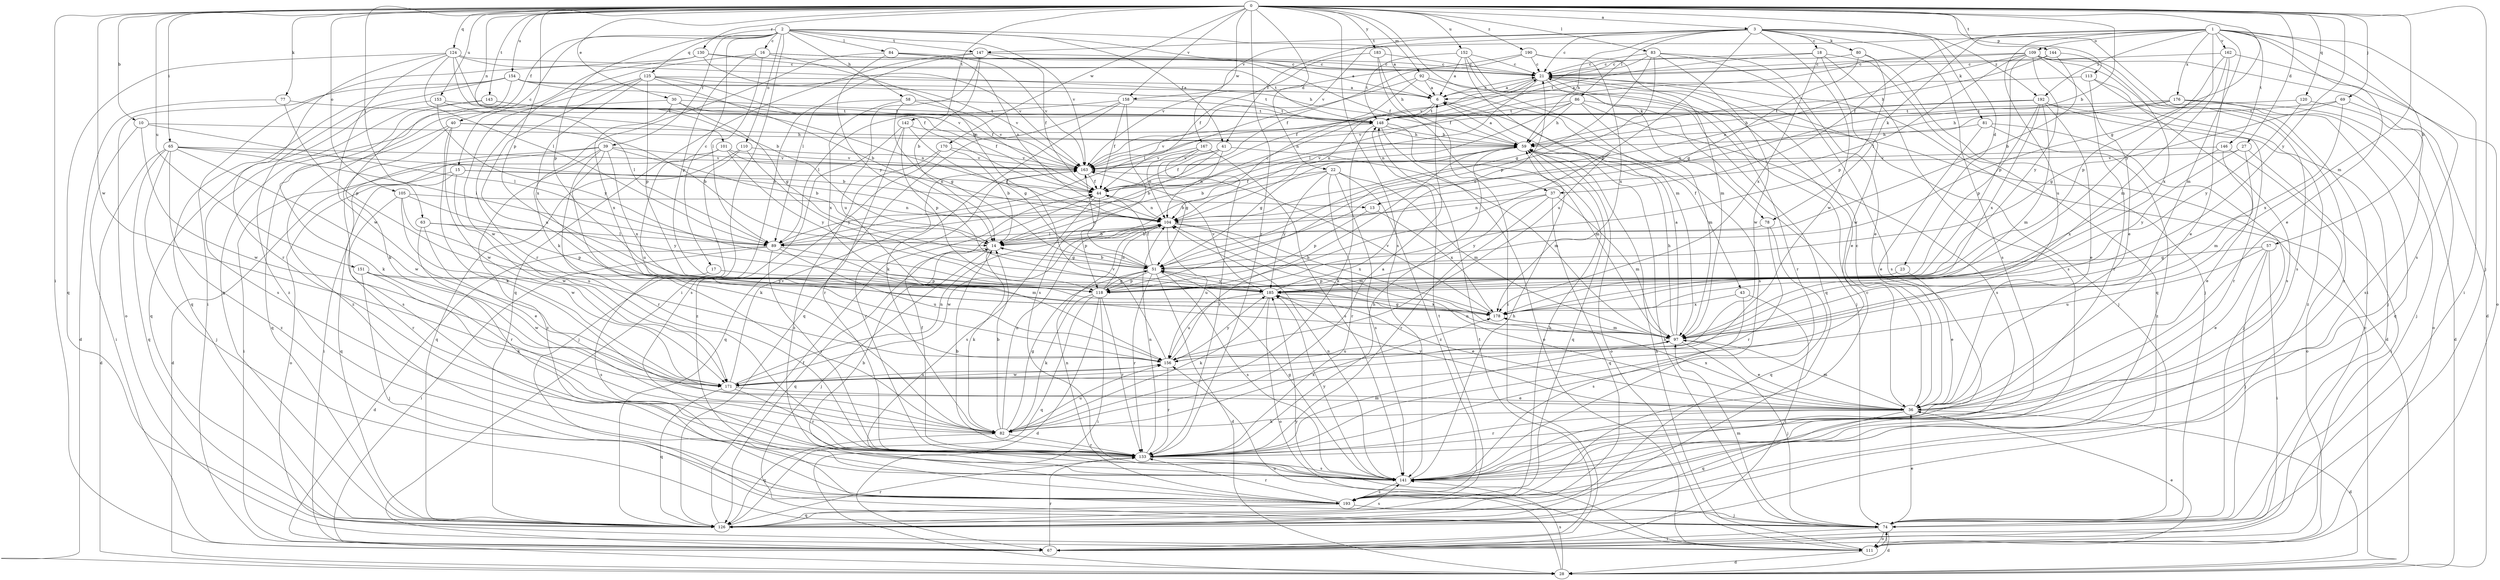 strict digraph  {
0;
1;
2;
3;
6;
10;
13;
14;
15;
16;
17;
18;
21;
22;
23;
27;
28;
30;
36;
37;
39;
40;
41;
43;
44;
51;
57;
58;
59;
63;
65;
67;
69;
74;
77;
78;
80;
81;
82;
83;
84;
86;
89;
92;
97;
101;
104;
105;
109;
110;
111;
113;
118;
120;
124;
125;
126;
130;
133;
141;
142;
143;
144;
146;
147;
148;
151;
152;
153;
154;
156;
158;
162;
163;
167;
170;
171;
176;
178;
183;
185;
190;
192;
193;
0 -> 3  [label=a];
0 -> 10  [label=b];
0 -> 13  [label=b];
0 -> 22  [label=d];
0 -> 23  [label=d];
0 -> 27  [label=d];
0 -> 30  [label=e];
0 -> 51  [label=g];
0 -> 63  [label=i];
0 -> 65  [label=i];
0 -> 67  [label=i];
0 -> 69  [label=j];
0 -> 74  [label=j];
0 -> 77  [label=k];
0 -> 78  [label=k];
0 -> 83  [label=l];
0 -> 92  [label=m];
0 -> 97  [label=m];
0 -> 101  [label=n];
0 -> 105  [label=o];
0 -> 113  [label=p];
0 -> 118  [label=p];
0 -> 120  [label=q];
0 -> 124  [label=q];
0 -> 130  [label=r];
0 -> 133  [label=r];
0 -> 141  [label=s];
0 -> 142  [label=t];
0 -> 143  [label=t];
0 -> 144  [label=t];
0 -> 151  [label=u];
0 -> 152  [label=u];
0 -> 153  [label=u];
0 -> 154  [label=u];
0 -> 158  [label=v];
0 -> 167  [label=w];
0 -> 170  [label=w];
0 -> 171  [label=w];
0 -> 183  [label=y];
0 -> 185  [label=y];
0 -> 190  [label=z];
1 -> 36  [label=e];
1 -> 37  [label=f];
1 -> 57  [label=h];
1 -> 67  [label=i];
1 -> 78  [label=k];
1 -> 97  [label=m];
1 -> 109  [label=o];
1 -> 141  [label=s];
1 -> 146  [label=t];
1 -> 156  [label=u];
1 -> 158  [label=v];
1 -> 162  [label=v];
1 -> 176  [label=x];
1 -> 185  [label=y];
1 -> 192  [label=z];
2 -> 6  [label=a];
2 -> 15  [label=c];
2 -> 16  [label=c];
2 -> 17  [label=c];
2 -> 37  [label=f];
2 -> 39  [label=f];
2 -> 40  [label=f];
2 -> 41  [label=f];
2 -> 58  [label=h];
2 -> 67  [label=i];
2 -> 84  [label=l];
2 -> 110  [label=o];
2 -> 118  [label=p];
2 -> 125  [label=q];
2 -> 147  [label=t];
2 -> 163  [label=v];
3 -> 18  [label=c];
3 -> 21  [label=c];
3 -> 41  [label=f];
3 -> 59  [label=h];
3 -> 67  [label=i];
3 -> 80  [label=k];
3 -> 81  [label=k];
3 -> 86  [label=l];
3 -> 118  [label=p];
3 -> 141  [label=s];
3 -> 147  [label=t];
3 -> 163  [label=v];
3 -> 171  [label=w];
3 -> 192  [label=z];
6 -> 21  [label=c];
6 -> 43  [label=f];
6 -> 104  [label=n];
6 -> 148  [label=t];
10 -> 59  [label=h];
10 -> 67  [label=i];
10 -> 89  [label=l];
10 -> 171  [label=w];
13 -> 118  [label=p];
13 -> 178  [label=x];
14 -> 51  [label=g];
14 -> 74  [label=j];
14 -> 82  [label=k];
14 -> 126  [label=q];
15 -> 13  [label=b];
15 -> 44  [label=f];
15 -> 111  [label=o];
15 -> 126  [label=q];
15 -> 171  [label=w];
16 -> 6  [label=a];
16 -> 21  [label=c];
16 -> 89  [label=l];
16 -> 104  [label=n];
16 -> 118  [label=p];
16 -> 133  [label=r];
17 -> 118  [label=p];
17 -> 141  [label=s];
18 -> 21  [label=c];
18 -> 126  [label=q];
18 -> 141  [label=s];
18 -> 148  [label=t];
18 -> 171  [label=w];
18 -> 178  [label=x];
21 -> 6  [label=a];
21 -> 36  [label=e];
21 -> 44  [label=f];
21 -> 74  [label=j];
21 -> 89  [label=l];
21 -> 133  [label=r];
22 -> 14  [label=b];
22 -> 44  [label=f];
22 -> 97  [label=m];
22 -> 133  [label=r];
22 -> 141  [label=s];
22 -> 185  [label=y];
22 -> 193  [label=z];
23 -> 36  [label=e];
23 -> 118  [label=p];
27 -> 67  [label=i];
27 -> 97  [label=m];
27 -> 163  [label=v];
27 -> 185  [label=y];
28 -> 21  [label=c];
28 -> 141  [label=s];
28 -> 156  [label=u];
30 -> 51  [label=g];
30 -> 104  [label=n];
30 -> 148  [label=t];
30 -> 178  [label=x];
30 -> 193  [label=z];
36 -> 21  [label=c];
36 -> 28  [label=d];
36 -> 82  [label=k];
36 -> 97  [label=m];
36 -> 104  [label=n];
36 -> 126  [label=q];
36 -> 133  [label=r];
36 -> 178  [label=x];
36 -> 185  [label=y];
37 -> 97  [label=m];
37 -> 104  [label=n];
37 -> 126  [label=q];
37 -> 133  [label=r];
37 -> 185  [label=y];
39 -> 14  [label=b];
39 -> 28  [label=d];
39 -> 67  [label=i];
39 -> 82  [label=k];
39 -> 133  [label=r];
39 -> 163  [label=v];
39 -> 178  [label=x];
39 -> 193  [label=z];
40 -> 14  [label=b];
40 -> 59  [label=h];
40 -> 82  [label=k];
40 -> 126  [label=q];
40 -> 141  [label=s];
40 -> 171  [label=w];
41 -> 14  [label=b];
41 -> 44  [label=f];
41 -> 97  [label=m];
41 -> 104  [label=n];
41 -> 163  [label=v];
43 -> 67  [label=i];
43 -> 141  [label=s];
43 -> 178  [label=x];
44 -> 104  [label=n];
44 -> 118  [label=p];
44 -> 141  [label=s];
51 -> 14  [label=b];
51 -> 28  [label=d];
51 -> 44  [label=f];
51 -> 118  [label=p];
51 -> 133  [label=r];
51 -> 141  [label=s];
51 -> 163  [label=v];
51 -> 185  [label=y];
57 -> 36  [label=e];
57 -> 51  [label=g];
57 -> 67  [label=i];
57 -> 74  [label=j];
57 -> 156  [label=u];
58 -> 51  [label=g];
58 -> 141  [label=s];
58 -> 148  [label=t];
58 -> 163  [label=v];
58 -> 178  [label=x];
59 -> 6  [label=a];
59 -> 14  [label=b];
59 -> 51  [label=g];
59 -> 111  [label=o];
59 -> 126  [label=q];
59 -> 163  [label=v];
63 -> 36  [label=e];
63 -> 89  [label=l];
63 -> 118  [label=p];
63 -> 133  [label=r];
65 -> 28  [label=d];
65 -> 74  [label=j];
65 -> 89  [label=l];
65 -> 104  [label=n];
65 -> 126  [label=q];
65 -> 163  [label=v];
65 -> 171  [label=w];
65 -> 193  [label=z];
67 -> 133  [label=r];
67 -> 148  [label=t];
69 -> 51  [label=g];
69 -> 111  [label=o];
69 -> 148  [label=t];
69 -> 178  [label=x];
74 -> 28  [label=d];
74 -> 36  [label=e];
74 -> 59  [label=h];
74 -> 67  [label=i];
74 -> 97  [label=m];
74 -> 111  [label=o];
77 -> 28  [label=d];
77 -> 118  [label=p];
77 -> 148  [label=t];
78 -> 14  [label=b];
78 -> 126  [label=q];
78 -> 133  [label=r];
80 -> 21  [label=c];
80 -> 51  [label=g];
80 -> 74  [label=j];
80 -> 118  [label=p];
81 -> 36  [label=e];
81 -> 59  [label=h];
81 -> 74  [label=j];
81 -> 193  [label=z];
82 -> 6  [label=a];
82 -> 14  [label=b];
82 -> 51  [label=g];
82 -> 104  [label=n];
82 -> 126  [label=q];
82 -> 133  [label=r];
82 -> 156  [label=u];
82 -> 178  [label=x];
83 -> 21  [label=c];
83 -> 36  [label=e];
83 -> 51  [label=g];
83 -> 118  [label=p];
83 -> 141  [label=s];
83 -> 163  [label=v];
83 -> 171  [label=w];
84 -> 21  [label=c];
84 -> 82  [label=k];
84 -> 104  [label=n];
84 -> 163  [label=v];
84 -> 185  [label=y];
86 -> 28  [label=d];
86 -> 59  [label=h];
86 -> 97  [label=m];
86 -> 104  [label=n];
86 -> 141  [label=s];
86 -> 148  [label=t];
86 -> 163  [label=v];
89 -> 21  [label=c];
89 -> 28  [label=d];
89 -> 67  [label=i];
89 -> 97  [label=m];
89 -> 133  [label=r];
89 -> 156  [label=u];
92 -> 6  [label=a];
92 -> 74  [label=j];
92 -> 89  [label=l];
92 -> 104  [label=n];
92 -> 141  [label=s];
97 -> 6  [label=a];
97 -> 36  [label=e];
97 -> 51  [label=g];
97 -> 59  [label=h];
97 -> 74  [label=j];
97 -> 156  [label=u];
101 -> 67  [label=i];
101 -> 104  [label=n];
101 -> 156  [label=u];
101 -> 163  [label=v];
101 -> 185  [label=y];
104 -> 14  [label=b];
104 -> 89  [label=l];
104 -> 97  [label=m];
104 -> 156  [label=u];
104 -> 171  [label=w];
104 -> 178  [label=x];
105 -> 104  [label=n];
105 -> 133  [label=r];
105 -> 156  [label=u];
105 -> 171  [label=w];
105 -> 185  [label=y];
109 -> 21  [label=c];
109 -> 28  [label=d];
109 -> 36  [label=e];
109 -> 44  [label=f];
109 -> 89  [label=l];
109 -> 104  [label=n];
109 -> 118  [label=p];
109 -> 141  [label=s];
109 -> 185  [label=y];
109 -> 193  [label=z];
110 -> 74  [label=j];
110 -> 126  [label=q];
110 -> 163  [label=v];
110 -> 185  [label=y];
111 -> 28  [label=d];
111 -> 36  [label=e];
111 -> 59  [label=h];
111 -> 74  [label=j];
111 -> 185  [label=y];
113 -> 6  [label=a];
113 -> 74  [label=j];
113 -> 133  [label=r];
113 -> 141  [label=s];
118 -> 28  [label=d];
118 -> 51  [label=g];
118 -> 67  [label=i];
118 -> 82  [label=k];
118 -> 104  [label=n];
118 -> 126  [label=q];
118 -> 133  [label=r];
120 -> 141  [label=s];
120 -> 148  [label=t];
120 -> 185  [label=y];
124 -> 14  [label=b];
124 -> 21  [label=c];
124 -> 44  [label=f];
124 -> 59  [label=h];
124 -> 89  [label=l];
124 -> 126  [label=q];
124 -> 133  [label=r];
124 -> 171  [label=w];
125 -> 6  [label=a];
125 -> 14  [label=b];
125 -> 44  [label=f];
125 -> 118  [label=p];
125 -> 156  [label=u];
125 -> 163  [label=v];
125 -> 171  [label=w];
125 -> 178  [label=x];
126 -> 44  [label=f];
126 -> 133  [label=r];
126 -> 141  [label=s];
130 -> 21  [label=c];
130 -> 67  [label=i];
130 -> 126  [label=q];
130 -> 148  [label=t];
130 -> 163  [label=v];
133 -> 14  [label=b];
133 -> 44  [label=f];
133 -> 59  [label=h];
133 -> 97  [label=m];
133 -> 104  [label=n];
133 -> 141  [label=s];
141 -> 14  [label=b];
141 -> 51  [label=g];
141 -> 59  [label=h];
141 -> 104  [label=n];
141 -> 185  [label=y];
141 -> 193  [label=z];
142 -> 51  [label=g];
142 -> 59  [label=h];
142 -> 118  [label=p];
142 -> 133  [label=r];
142 -> 193  [label=z];
143 -> 44  [label=f];
143 -> 82  [label=k];
143 -> 141  [label=s];
143 -> 148  [label=t];
144 -> 14  [label=b];
144 -> 21  [label=c];
144 -> 59  [label=h];
144 -> 178  [label=x];
146 -> 36  [label=e];
146 -> 111  [label=o];
146 -> 163  [label=v];
146 -> 178  [label=x];
147 -> 14  [label=b];
147 -> 21  [label=c];
147 -> 44  [label=f];
147 -> 89  [label=l];
147 -> 126  [label=q];
147 -> 156  [label=u];
148 -> 59  [label=h];
148 -> 82  [label=k];
148 -> 97  [label=m];
148 -> 111  [label=o];
148 -> 163  [label=v];
151 -> 74  [label=j];
151 -> 82  [label=k];
151 -> 171  [label=w];
151 -> 185  [label=y];
152 -> 6  [label=a];
152 -> 21  [label=c];
152 -> 97  [label=m];
152 -> 126  [label=q];
152 -> 148  [label=t];
152 -> 156  [label=u];
153 -> 89  [label=l];
153 -> 126  [label=q];
153 -> 148  [label=t];
153 -> 185  [label=y];
154 -> 6  [label=a];
154 -> 82  [label=k];
154 -> 111  [label=o];
154 -> 126  [label=q];
154 -> 148  [label=t];
154 -> 163  [label=v];
154 -> 193  [label=z];
156 -> 59  [label=h];
156 -> 133  [label=r];
156 -> 163  [label=v];
156 -> 171  [label=w];
156 -> 185  [label=y];
158 -> 44  [label=f];
158 -> 82  [label=k];
158 -> 89  [label=l];
158 -> 126  [label=q];
158 -> 141  [label=s];
158 -> 148  [label=t];
162 -> 21  [label=c];
162 -> 36  [label=e];
162 -> 97  [label=m];
162 -> 111  [label=o];
162 -> 118  [label=p];
163 -> 44  [label=f];
163 -> 133  [label=r];
167 -> 51  [label=g];
167 -> 104  [label=n];
167 -> 133  [label=r];
167 -> 141  [label=s];
167 -> 163  [label=v];
170 -> 14  [label=b];
170 -> 126  [label=q];
170 -> 163  [label=v];
170 -> 193  [label=z];
171 -> 36  [label=e];
171 -> 104  [label=n];
171 -> 126  [label=q];
171 -> 133  [label=r];
171 -> 156  [label=u];
171 -> 163  [label=v];
176 -> 28  [label=d];
176 -> 59  [label=h];
176 -> 74  [label=j];
176 -> 104  [label=n];
176 -> 126  [label=q];
176 -> 148  [label=t];
178 -> 97  [label=m];
178 -> 163  [label=v];
183 -> 21  [label=c];
183 -> 44  [label=f];
183 -> 59  [label=h];
183 -> 67  [label=i];
185 -> 21  [label=c];
185 -> 36  [label=e];
185 -> 82  [label=k];
185 -> 111  [label=o];
185 -> 156  [label=u];
185 -> 163  [label=v];
185 -> 178  [label=x];
190 -> 21  [label=c];
190 -> 44  [label=f];
190 -> 97  [label=m];
190 -> 163  [label=v];
190 -> 178  [label=x];
192 -> 36  [label=e];
192 -> 59  [label=h];
192 -> 97  [label=m];
192 -> 118  [label=p];
192 -> 133  [label=r];
192 -> 148  [label=t];
192 -> 178  [label=x];
192 -> 193  [label=z];
193 -> 21  [label=c];
193 -> 59  [label=h];
193 -> 74  [label=j];
193 -> 104  [label=n];
193 -> 126  [label=q];
193 -> 133  [label=r];
193 -> 148  [label=t];
}
